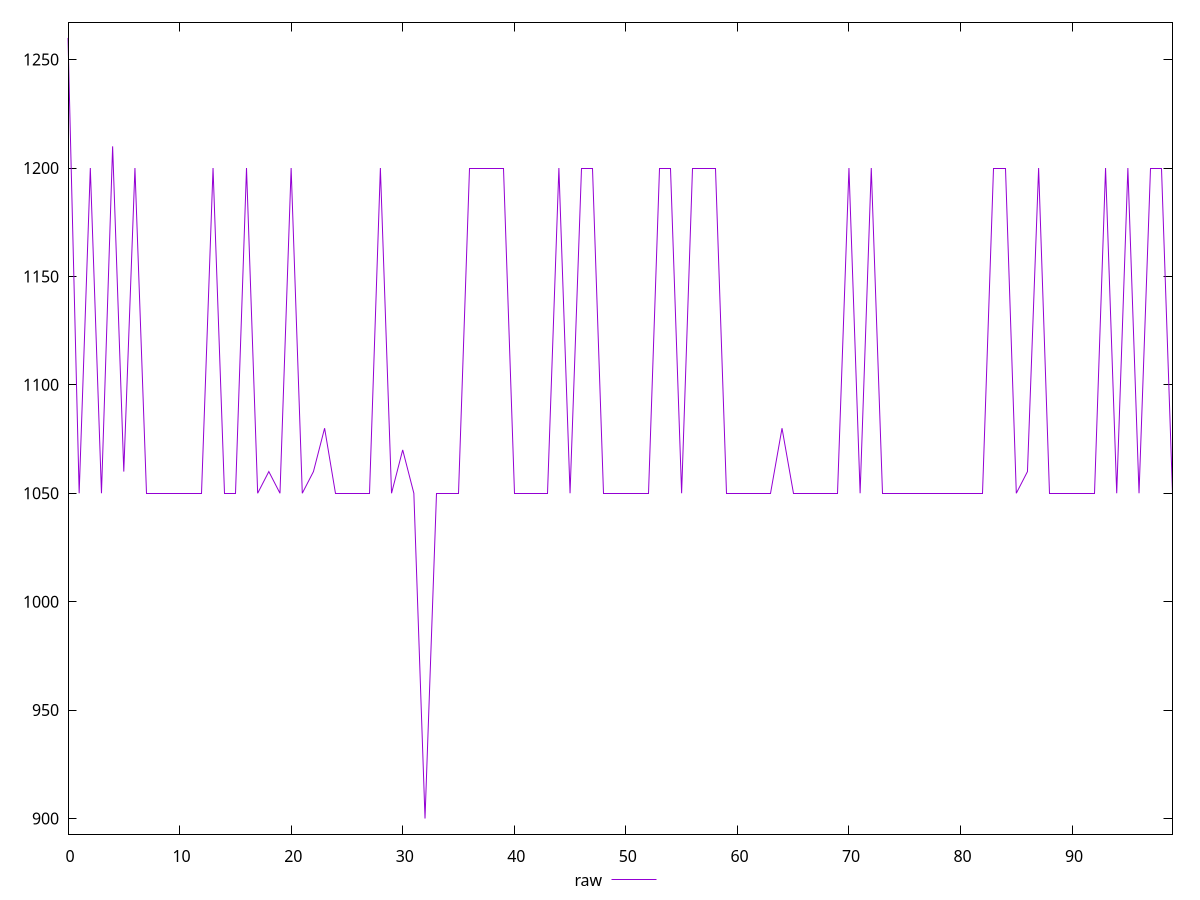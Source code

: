 reset

$raw <<EOF
0 1260
1 1050
2 1200
3 1050
4 1210
5 1060
6 1200
7 1050
8 1050
9 1050
10 1050
11 1050
12 1050
13 1200
14 1050
15 1050
16 1200
17 1050
18 1060
19 1050
20 1200
21 1050
22 1060
23 1080
24 1050
25 1050
26 1050
27 1050
28 1200
29 1050
30 1070
31 1050
32 900
33 1050
34 1050
35 1050
36 1200
37 1200
38 1200
39 1200
40 1050
41 1050
42 1050
43 1050
44 1200
45 1050
46 1200
47 1200
48 1050
49 1050
50 1050
51 1050
52 1050
53 1200
54 1200
55 1050
56 1200
57 1200
58 1200
59 1050
60 1050
61 1050
62 1050
63 1050
64 1080
65 1050
66 1050
67 1050
68 1050
69 1050
70 1200
71 1050
72 1200
73 1050
74 1050
75 1050
76 1050
77 1050
78 1050
79 1050
80 1050
81 1050
82 1050
83 1200
84 1200
85 1050
86 1060
87 1200
88 1050
89 1050
90 1050
91 1050
92 1050
93 1200
94 1050
95 1200
96 1050
97 1200
98 1200
99 1050
EOF

set key outside below
set xrange [0:99]
set yrange [892.8:1267.2]
set trange [892.8:1267.2]
set terminal svg size 640, 500 enhanced background rgb 'white'
set output "report_00017_2021-02-10T15-08-03.406Z/unused-javascript/samples/pages+cached+noadtech+nomedia+nocss/raw/values.svg"

plot $raw title "raw" with line

reset
